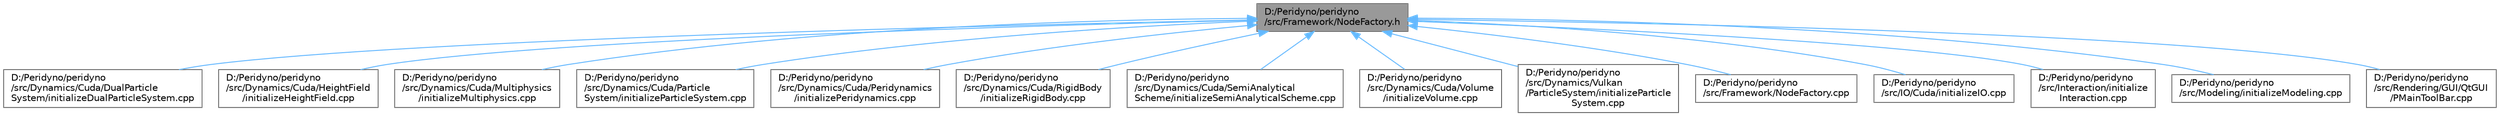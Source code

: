 digraph "D:/Peridyno/peridyno/src/Framework/NodeFactory.h"
{
 // LATEX_PDF_SIZE
  bgcolor="transparent";
  edge [fontname=Helvetica,fontsize=10,labelfontname=Helvetica,labelfontsize=10];
  node [fontname=Helvetica,fontsize=10,shape=box,height=0.2,width=0.4];
  Node1 [id="Node000001",label="D:/Peridyno/peridyno\l/src/Framework/NodeFactory.h",height=0.2,width=0.4,color="gray40", fillcolor="grey60", style="filled", fontcolor="black",tooltip=" "];
  Node1 -> Node2 [id="edge1_Node000001_Node000002",dir="back",color="steelblue1",style="solid",tooltip=" "];
  Node2 [id="Node000002",label="D:/Peridyno/peridyno\l/src/Dynamics/Cuda/DualParticle\lSystem/initializeDualParticleSystem.cpp",height=0.2,width=0.4,color="grey40", fillcolor="white", style="filled",URL="$initialize_dual_particle_system_8cpp.html",tooltip=" "];
  Node1 -> Node3 [id="edge2_Node000001_Node000003",dir="back",color="steelblue1",style="solid",tooltip=" "];
  Node3 [id="Node000003",label="D:/Peridyno/peridyno\l/src/Dynamics/Cuda/HeightField\l/initializeHeightField.cpp",height=0.2,width=0.4,color="grey40", fillcolor="white", style="filled",URL="$initialize_height_field_8cpp.html",tooltip=" "];
  Node1 -> Node4 [id="edge3_Node000001_Node000004",dir="back",color="steelblue1",style="solid",tooltip=" "];
  Node4 [id="Node000004",label="D:/Peridyno/peridyno\l/src/Dynamics/Cuda/Multiphysics\l/initializeMultiphysics.cpp",height=0.2,width=0.4,color="grey40", fillcolor="white", style="filled",URL="$initialize_multiphysics_8cpp.html",tooltip=" "];
  Node1 -> Node5 [id="edge4_Node000001_Node000005",dir="back",color="steelblue1",style="solid",tooltip=" "];
  Node5 [id="Node000005",label="D:/Peridyno/peridyno\l/src/Dynamics/Cuda/Particle\lSystem/initializeParticleSystem.cpp",height=0.2,width=0.4,color="grey40", fillcolor="white", style="filled",URL="$_cuda_2_particle_system_2initialize_particle_system_8cpp.html",tooltip=" "];
  Node1 -> Node6 [id="edge5_Node000001_Node000006",dir="back",color="steelblue1",style="solid",tooltip=" "];
  Node6 [id="Node000006",label="D:/Peridyno/peridyno\l/src/Dynamics/Cuda/Peridynamics\l/initializePeridynamics.cpp",height=0.2,width=0.4,color="grey40", fillcolor="white", style="filled",URL="$initialize_peridynamics_8cpp.html",tooltip=" "];
  Node1 -> Node7 [id="edge6_Node000001_Node000007",dir="back",color="steelblue1",style="solid",tooltip=" "];
  Node7 [id="Node000007",label="D:/Peridyno/peridyno\l/src/Dynamics/Cuda/RigidBody\l/initializeRigidBody.cpp",height=0.2,width=0.4,color="grey40", fillcolor="white", style="filled",URL="$initialize_rigid_body_8cpp.html",tooltip=" "];
  Node1 -> Node8 [id="edge7_Node000001_Node000008",dir="back",color="steelblue1",style="solid",tooltip=" "];
  Node8 [id="Node000008",label="D:/Peridyno/peridyno\l/src/Dynamics/Cuda/SemiAnalytical\lScheme/initializeSemiAnalyticalScheme.cpp",height=0.2,width=0.4,color="grey40", fillcolor="white", style="filled",URL="$initialize_semi_analytical_scheme_8cpp.html",tooltip=" "];
  Node1 -> Node9 [id="edge8_Node000001_Node000009",dir="back",color="steelblue1",style="solid",tooltip=" "];
  Node9 [id="Node000009",label="D:/Peridyno/peridyno\l/src/Dynamics/Cuda/Volume\l/initializeVolume.cpp",height=0.2,width=0.4,color="grey40", fillcolor="white", style="filled",URL="$initialize_volume_8cpp.html",tooltip=" "];
  Node1 -> Node10 [id="edge9_Node000001_Node000010",dir="back",color="steelblue1",style="solid",tooltip=" "];
  Node10 [id="Node000010",label="D:/Peridyno/peridyno\l/src/Dynamics/Vulkan\l/ParticleSystem/initializeParticle\lSystem.cpp",height=0.2,width=0.4,color="grey40", fillcolor="white", style="filled",URL="$_vulkan_2_particle_system_2initialize_particle_system_8cpp.html",tooltip=" "];
  Node1 -> Node11 [id="edge10_Node000001_Node000011",dir="back",color="steelblue1",style="solid",tooltip=" "];
  Node11 [id="Node000011",label="D:/Peridyno/peridyno\l/src/Framework/NodeFactory.cpp",height=0.2,width=0.4,color="grey40", fillcolor="white", style="filled",URL="$_node_factory_8cpp.html",tooltip=" "];
  Node1 -> Node12 [id="edge11_Node000001_Node000012",dir="back",color="steelblue1",style="solid",tooltip=" "];
  Node12 [id="Node000012",label="D:/Peridyno/peridyno\l/src/IO/Cuda/initializeIO.cpp",height=0.2,width=0.4,color="grey40", fillcolor="white", style="filled",URL="$initialize_i_o_8cpp.html",tooltip=" "];
  Node1 -> Node13 [id="edge12_Node000001_Node000013",dir="back",color="steelblue1",style="solid",tooltip=" "];
  Node13 [id="Node000013",label="D:/Peridyno/peridyno\l/src/Interaction/initialize\lInteraction.cpp",height=0.2,width=0.4,color="grey40", fillcolor="white", style="filled",URL="$initialize_interaction_8cpp.html",tooltip=" "];
  Node1 -> Node14 [id="edge13_Node000001_Node000014",dir="back",color="steelblue1",style="solid",tooltip=" "];
  Node14 [id="Node000014",label="D:/Peridyno/peridyno\l/src/Modeling/initializeModeling.cpp",height=0.2,width=0.4,color="grey40", fillcolor="white", style="filled",URL="$initialize_modeling_8cpp.html",tooltip=" "];
  Node1 -> Node15 [id="edge14_Node000001_Node000015",dir="back",color="steelblue1",style="solid",tooltip=" "];
  Node15 [id="Node000015",label="D:/Peridyno/peridyno\l/src/Rendering/GUI/QtGUI\l/PMainToolBar.cpp",height=0.2,width=0.4,color="grey40", fillcolor="white", style="filled",URL="$_p_main_tool_bar_8cpp.html",tooltip=" "];
}
